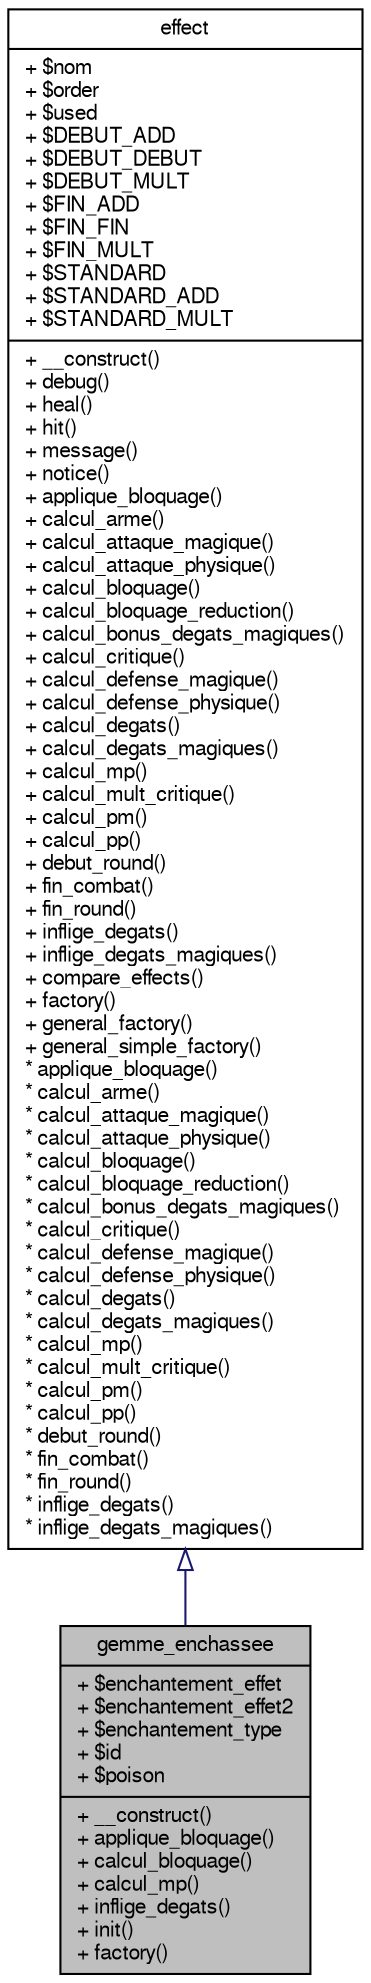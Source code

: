 digraph G
{
  bgcolor="transparent";
  edge [fontname="FreeSans",fontsize="10",labelfontname="FreeSans",labelfontsize="10"];
  node [fontname="FreeSans",fontsize="10",shape=record];
  Node1 [label="{gemme_enchassee\n|+ $enchantement_effet\l+ $enchantement_effet2\l+ $enchantement_type\l+ $id\l+ $poison\l|+ __construct()\l+ applique_bloquage()\l+ calcul_bloquage()\l+ calcul_mp()\l+ inflige_degats()\l+ init()\l+ factory()\l}",height=0.2,width=0.4,color="black", fillcolor="grey75", style="filled" fontcolor="black"];
  Node2 -> Node1 [dir=back,color="midnightblue",fontsize="10",style="solid",arrowtail="empty",fontname="FreeSans"];
  Node2 [label="{effect\n|+ $nom\l+ $order\l+ $used\l+ $DEBUT_ADD\l+ $DEBUT_DEBUT\l+ $DEBUT_MULT\l+ $FIN_ADD\l+ $FIN_FIN\l+ $FIN_MULT\l+ $STANDARD\l+ $STANDARD_ADD\l+ $STANDARD_MULT\l|+ __construct()\l+ debug()\l+ heal()\l+ hit()\l+ message()\l+ notice()\l+ applique_bloquage()\l+ calcul_arme()\l+ calcul_attaque_magique()\l+ calcul_attaque_physique()\l+ calcul_bloquage()\l+ calcul_bloquage_reduction()\l+ calcul_bonus_degats_magiques()\l+ calcul_critique()\l+ calcul_defense_magique()\l+ calcul_defense_physique()\l+ calcul_degats()\l+ calcul_degats_magiques()\l+ calcul_mp()\l+ calcul_mult_critique()\l+ calcul_pm()\l+ calcul_pp()\l+ debut_round()\l+ fin_combat()\l+ fin_round()\l+ inflige_degats()\l+ inflige_degats_magiques()\l+ compare_effects()\l+ factory()\l+ general_factory()\l+ general_simple_factory()\l* applique_bloquage()\l* calcul_arme()\l* calcul_attaque_magique()\l* calcul_attaque_physique()\l* calcul_bloquage()\l* calcul_bloquage_reduction()\l* calcul_bonus_degats_magiques()\l* calcul_critique()\l* calcul_defense_magique()\l* calcul_defense_physique()\l* calcul_degats()\l* calcul_degats_magiques()\l* calcul_mp()\l* calcul_mult_critique()\l* calcul_pm()\l* calcul_pp()\l* debut_round()\l* fin_combat()\l* fin_round()\l* inflige_degats()\l* inflige_degats_magiques()\l}",height=0.2,width=0.4,color="black",URL="$classeffect.html",tooltip="Classe de base pour la gestion des effets en combat."];
}
